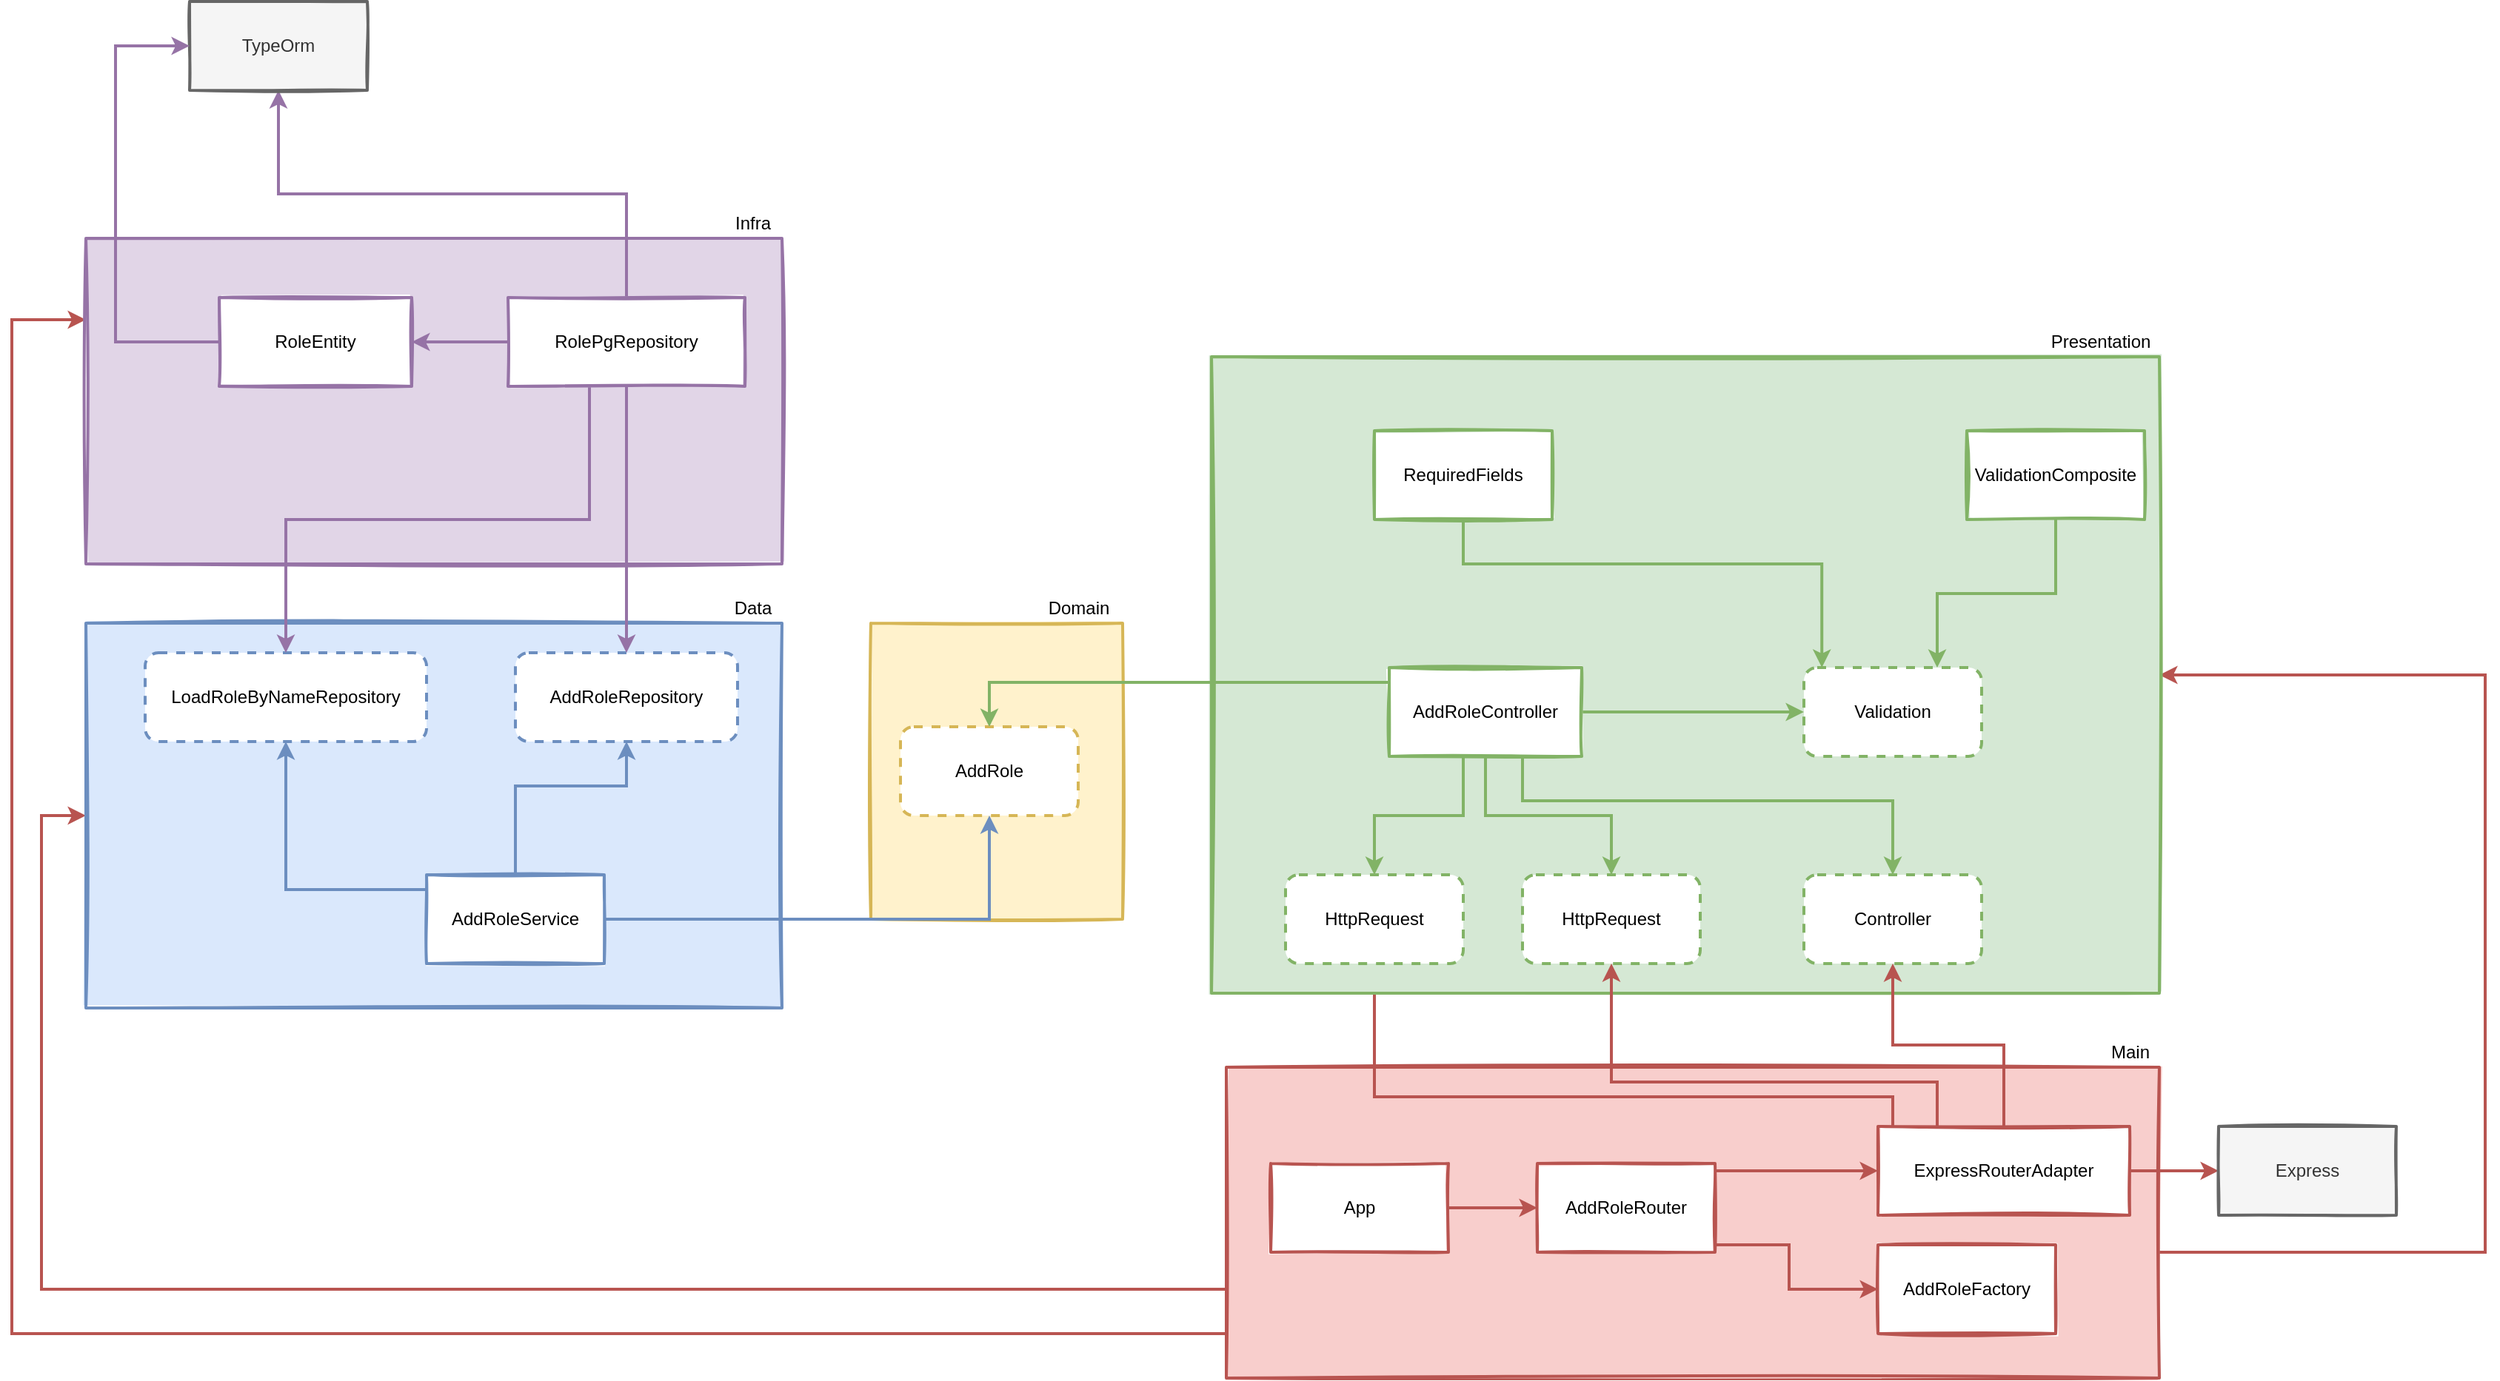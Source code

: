 <mxfile version="12.2.4" pages="1"><diagram id="0gVaaJ1LsQKX9ywpsDqI" name="Page-1"><mxGraphModel dx="1468" dy="1449" grid="1" gridSize="10" guides="1" tooltips="1" connect="1" arrows="1" fold="1" page="1" pageScale="1" pageWidth="827" pageHeight="1169" math="0" shadow="0"><root><mxCell id="0"/><mxCell id="1" parent="0"/><mxCell id="133" style="edgeStyle=orthogonalEdgeStyle;rounded=0;orthogonalLoop=1;jettySize=auto;html=1;entryX=1;entryY=0.5;entryDx=0;entryDy=0;strokeWidth=2;fillColor=#f8cecc;strokeColor=#b85450;" parent="1" source="137" target="148" edge="1"><mxGeometry relative="1" as="geometry"><Array as="points"><mxPoint x="1070" y="805"/><mxPoint x="1070" y="415"/></Array></mxGeometry></mxCell><mxCell id="135" style="edgeStyle=orthogonalEdgeStyle;rounded=0;orthogonalLoop=1;jettySize=auto;html=1;entryX=0;entryY=0.5;entryDx=0;entryDy=0;strokeWidth=2;fillColor=#f8cecc;strokeColor=#b85450;" parent="1" source="137" target="165" edge="1"><mxGeometry relative="1" as="geometry"><Array as="points"><mxPoint x="-580" y="830"/><mxPoint x="-580" y="510"/></Array></mxGeometry></mxCell><mxCell id="136" style="edgeStyle=orthogonalEdgeStyle;rounded=0;orthogonalLoop=1;jettySize=auto;html=1;entryX=0;entryY=0.25;entryDx=0;entryDy=0;strokeWidth=2;fillColor=#f8cecc;strokeColor=#b85450;" parent="1" source="137" target="175" edge="1"><mxGeometry relative="1" as="geometry"><Array as="points"><mxPoint x="-600" y="860"/><mxPoint x="-600" y="175"/></Array></mxGeometry></mxCell><mxCell id="137" value="" style="rounded=0;whiteSpace=wrap;html=1;fillColor=#f8cecc;strokeColor=#b85450;strokeWidth=2;sketch=1;fillStyle=solid;shadow=0;" parent="1" vertex="1"><mxGeometry x="220" y="680" width="630" height="210" as="geometry"/></mxCell><mxCell id="138" value="" style="edgeStyle=orthogonalEdgeStyle;rounded=0;orthogonalLoop=1;jettySize=auto;html=1;strokeWidth=2;fillColor=#f8cecc;strokeColor=#b85450;" parent="1" source="139" target="142" edge="1"><mxGeometry relative="1" as="geometry"/></mxCell><mxCell id="139" value="App" style="rounded=0;whiteSpace=wrap;html=1;sketch=1;strokeWidth=2;strokeColor=#b85450;fillColor=#FFFFFF;" parent="1" vertex="1"><mxGeometry x="250" y="745" width="120" height="60" as="geometry"/></mxCell><mxCell id="140" value="" style="edgeStyle=orthogonalEdgeStyle;rounded=0;orthogonalLoop=1;jettySize=auto;html=1;strokeWidth=2;fillColor=#f8cecc;strokeColor=#b85450;" parent="1" source="142" target="145" edge="1"><mxGeometry relative="1" as="geometry"><Array as="points"><mxPoint x="630" y="750"/><mxPoint x="630" y="750"/></Array></mxGeometry></mxCell><mxCell id="141" style="edgeStyle=orthogonalEdgeStyle;rounded=0;orthogonalLoop=1;jettySize=auto;html=1;entryX=0;entryY=0.5;entryDx=0;entryDy=0;strokeWidth=2;fillColor=#f8cecc;strokeColor=#b85450;" parent="1" source="142" target="146" edge="1"><mxGeometry relative="1" as="geometry"><Array as="points"><mxPoint x="600" y="800"/><mxPoint x="600" y="830"/></Array></mxGeometry></mxCell><mxCell id="142" value="AddRoleRouter" style="rounded=0;whiteSpace=wrap;html=1;sketch=1;strokeWidth=2;strokeColor=#b85450;fillColor=#FFFFFF;shadow=0;glass=0;" parent="1" vertex="1"><mxGeometry x="430" y="745" width="120" height="60" as="geometry"/></mxCell><mxCell id="143" style="edgeStyle=orthogonalEdgeStyle;rounded=0;orthogonalLoop=1;jettySize=auto;html=1;strokeWidth=2;fillColor=#f8cecc;strokeColor=#b85450;" parent="1" source="145" target="154" edge="1"><mxGeometry relative="1" as="geometry"><Array as="points"><mxPoint x="670" y="700"/><mxPoint x="320" y="700"/></Array></mxGeometry></mxCell><mxCell id="144" style="edgeStyle=orthogonalEdgeStyle;rounded=0;orthogonalLoop=1;jettySize=auto;html=1;entryX=0;entryY=0.5;entryDx=0;entryDy=0;strokeWidth=2;fillColor=#f8cecc;strokeColor=#b85450;" parent="1" source="145" target="159" edge="1"><mxGeometry relative="1" as="geometry"/></mxCell><mxCell id="145" value="ExpressRouterAdapter" style="rounded=0;whiteSpace=wrap;html=1;sketch=1;strokeWidth=2;strokeColor=#b85450;fillColor=#FFFFFF;shadow=0;glass=0;" parent="1" vertex="1"><mxGeometry x="660" y="720" width="170" height="60" as="geometry"/></mxCell><mxCell id="146" value="AddRoleFactory" style="rounded=0;whiteSpace=wrap;html=1;shadow=0;glass=0;sketch=1;strokeWidth=2;strokeColor=#b85450;fillColor=#FFFFFF;" parent="1" vertex="1"><mxGeometry x="660" y="800" width="120" height="60" as="geometry"/></mxCell><mxCell id="147" value="Main" style="text;html=1;align=center;verticalAlign=middle;resizable=0;points=[];autosize=1;" parent="1" vertex="1"><mxGeometry x="810" y="660" width="40" height="20" as="geometry"/></mxCell><mxCell id="148" value="" style="rounded=0;whiteSpace=wrap;html=1;shadow=0;glass=0;sketch=1;strokeWidth=2;fillColor=#d5e8d4;strokeColor=#82b366;fillStyle=solid;" parent="1" vertex="1"><mxGeometry x="210" y="200" width="640" height="430" as="geometry"/></mxCell><mxCell id="149" value="" style="edgeStyle=orthogonalEdgeStyle;rounded=0;orthogonalLoop=1;jettySize=auto;html=1;strokeWidth=2;fillColor=#d5e8d4;strokeColor=#82b366;" parent="1" source="153" target="154" edge="1"><mxGeometry relative="1" as="geometry"><Array as="points"><mxPoint x="380" y="510"/><mxPoint x="320" y="510"/></Array></mxGeometry></mxCell><mxCell id="150" style="edgeStyle=orthogonalEdgeStyle;rounded=0;orthogonalLoop=1;jettySize=auto;html=1;entryX=0.5;entryY=0;entryDx=0;entryDy=0;strokeWidth=2;fillColor=#d5e8d4;strokeColor=#82b366;" parent="1" source="153" target="155" edge="1"><mxGeometry relative="1" as="geometry"/></mxCell><mxCell id="151" style="edgeStyle=orthogonalEdgeStyle;rounded=0;orthogonalLoop=1;jettySize=auto;html=1;strokeWidth=2;fillColor=#d5e8d4;strokeColor=#82b366;" parent="1" source="153" target="156" edge="1"><mxGeometry relative="1" as="geometry"><Array as="points"><mxPoint x="420" y="500"/><mxPoint x="670" y="500"/></Array></mxGeometry></mxCell><mxCell id="152" style="edgeStyle=orthogonalEdgeStyle;rounded=0;orthogonalLoop=1;jettySize=auto;html=1;strokeWidth=2;fillColor=#d5e8d4;strokeColor=#82b366;" parent="1" source="153" target="187" edge="1"><mxGeometry relative="1" as="geometry"/></mxCell><mxCell id="153" value="AddRoleController" style="rounded=0;whiteSpace=wrap;html=1;shadow=0;glass=0;sketch=1;strokeWidth=2;strokeColor=#82b366;fillColor=#FFFFFF;" parent="1" vertex="1"><mxGeometry x="330" y="410" width="130" height="60" as="geometry"/></mxCell><mxCell id="154" value="HttpRequest" style="rounded=1;whiteSpace=wrap;html=1;shadow=0;glass=0;sketch=0;strokeWidth=2;strokeColor=#82b366;fillColor=#FFFFFF;dashed=1;" parent="1" vertex="1"><mxGeometry x="260" y="550" width="120" height="60" as="geometry"/></mxCell><mxCell id="155" value="HttpRequest" style="rounded=1;whiteSpace=wrap;html=1;shadow=0;glass=0;sketch=0;strokeWidth=2;strokeColor=#82b366;fillColor=#FFFFFF;dashed=1;" parent="1" vertex="1"><mxGeometry x="420" y="550" width="120" height="60" as="geometry"/></mxCell><mxCell id="156" value="Controller" style="rounded=1;whiteSpace=wrap;html=1;shadow=0;glass=0;sketch=0;strokeWidth=2;strokeColor=#82b366;fillColor=#FFFFFF;dashed=1;" parent="1" vertex="1"><mxGeometry x="610" y="550" width="120" height="60" as="geometry"/></mxCell><mxCell id="157" style="edgeStyle=orthogonalEdgeStyle;rounded=0;orthogonalLoop=1;jettySize=auto;html=1;strokeWidth=2;fillColor=#f8cecc;strokeColor=#b85450;" parent="1" source="145" target="155" edge="1"><mxGeometry relative="1" as="geometry"><Array as="points"><mxPoint x="700" y="690"/><mxPoint x="480" y="690"/></Array></mxGeometry></mxCell><mxCell id="158" style="edgeStyle=orthogonalEdgeStyle;rounded=0;orthogonalLoop=1;jettySize=auto;html=1;strokeWidth=2;fillColor=#f8cecc;strokeColor=#b85450;" parent="1" source="145" target="156" edge="1"><mxGeometry relative="1" as="geometry"/></mxCell><mxCell id="159" value="Express" style="rounded=0;whiteSpace=wrap;html=1;sketch=1;strokeWidth=2;strokeColor=#666666;fillColor=#f5f5f5;shadow=0;glass=0;fontColor=#333333;fillStyle=solid;" parent="1" vertex="1"><mxGeometry x="890" y="720" width="120" height="60" as="geometry"/></mxCell><mxCell id="160" value="" style="rounded=0;whiteSpace=wrap;html=1;shadow=0;glass=0;sketch=1;strokeWidth=2;fillColor=#fff2cc;strokeColor=#d6b656;fillStyle=solid;" parent="1" vertex="1"><mxGeometry x="-20" y="380" width="170" height="200" as="geometry"/></mxCell><mxCell id="161" value="AddRole" style="rounded=1;whiteSpace=wrap;html=1;shadow=0;glass=0;sketch=0;strokeWidth=2;strokeColor=#d6b656;fillColor=#FFFFFF;dashed=1;" parent="1" vertex="1"><mxGeometry y="450" width="120" height="60" as="geometry"/></mxCell><mxCell id="162" style="edgeStyle=orthogonalEdgeStyle;rounded=0;orthogonalLoop=1;jettySize=auto;html=1;entryX=0.5;entryY=0;entryDx=0;entryDy=0;strokeWidth=2;fillColor=#d5e8d4;strokeColor=#82b366;" parent="1" source="153" target="161" edge="1"><mxGeometry relative="1" as="geometry"><Array as="points"><mxPoint x="60" y="420"/></Array></mxGeometry></mxCell><mxCell id="163" value="Domain" style="text;html=1;align=center;verticalAlign=middle;resizable=0;points=[];autosize=1;" parent="1" vertex="1"><mxGeometry x="90" y="360" width="60" height="20" as="geometry"/></mxCell><mxCell id="164" value="Presentation" style="text;html=1;align=center;verticalAlign=middle;resizable=0;points=[];autosize=1;" parent="1" vertex="1"><mxGeometry x="770" y="180" width="80" height="20" as="geometry"/></mxCell><mxCell id="165" value="" style="rounded=0;whiteSpace=wrap;html=1;shadow=0;glass=0;sketch=1;strokeWidth=2;fillColor=#dae8fc;strokeColor=#6c8ebf;fillStyle=solid;" parent="1" vertex="1"><mxGeometry x="-550" y="380" width="470" height="260" as="geometry"/></mxCell><mxCell id="166" style="edgeStyle=orthogonalEdgeStyle;rounded=0;orthogonalLoop=1;jettySize=auto;html=1;strokeWidth=2;fillColor=#dae8fc;strokeColor=#6c8ebf;" parent="1" source="170" target="161" edge="1"><mxGeometry relative="1" as="geometry"><Array as="points"><mxPoint x="60" y="580"/></Array></mxGeometry></mxCell><mxCell id="167" style="edgeStyle=orthogonalEdgeStyle;rounded=0;orthogonalLoop=1;jettySize=auto;html=1;strokeWidth=2;fillColor=#dae8fc;strokeColor=#6c8ebf;" parent="1" source="170" target="172" edge="1"><mxGeometry relative="1" as="geometry"><Array as="points"><mxPoint x="-260" y="490"/><mxPoint x="-185" y="490"/></Array></mxGeometry></mxCell><mxCell id="169" style="edgeStyle=orthogonalEdgeStyle;rounded=0;orthogonalLoop=1;jettySize=auto;html=1;entryX=0.5;entryY=1;entryDx=0;entryDy=0;strokeWidth=2;fillColor=#dae8fc;strokeColor=#6c8ebf;" parent="1" source="170" target="173" edge="1"><mxGeometry relative="1" as="geometry"><Array as="points"><mxPoint x="-415" y="560"/></Array></mxGeometry></mxCell><mxCell id="170" value="AddRoleService" style="rounded=0;whiteSpace=wrap;html=1;shadow=0;glass=0;sketch=1;strokeWidth=2;strokeColor=#6c8ebf;fillColor=#FFFFFF;" parent="1" vertex="1"><mxGeometry x="-320" y="550" width="120" height="60" as="geometry"/></mxCell><mxCell id="172" value="AddRoleRepository" style="rounded=1;whiteSpace=wrap;html=1;shadow=0;glass=0;sketch=0;strokeWidth=2;strokeColor=#6c8ebf;fillColor=#FFFFFF;dashed=1;" parent="1" vertex="1"><mxGeometry x="-260" y="400" width="150" height="60" as="geometry"/></mxCell><mxCell id="173" value="LoadRoleByNameRepository" style="rounded=1;whiteSpace=wrap;html=1;shadow=0;glass=0;sketch=0;strokeWidth=2;strokeColor=#6c8ebf;fillColor=#FFFFFF;dashed=1;" parent="1" vertex="1"><mxGeometry x="-510" y="400" width="190" height="60" as="geometry"/></mxCell><mxCell id="174" value="Data" style="text;html=1;align=center;verticalAlign=middle;resizable=0;points=[];autosize=1;" parent="1" vertex="1"><mxGeometry x="-120" y="360" width="40" height="20" as="geometry"/></mxCell><mxCell id="175" value="" style="rounded=0;whiteSpace=wrap;html=1;shadow=0;glass=0;sketch=1;strokeWidth=2;fillColor=#e1d5e7;strokeColor=#9673a6;fillStyle=solid;" parent="1" vertex="1"><mxGeometry x="-550" y="120" width="470" height="220" as="geometry"/></mxCell><mxCell id="179" style="edgeStyle=orthogonalEdgeStyle;rounded=0;orthogonalLoop=1;jettySize=auto;html=1;strokeWidth=2;fillColor=#e1d5e7;strokeColor=#9673a6;" parent="1" source="183" target="172" edge="1"><mxGeometry relative="1" as="geometry"><Array as="points"><mxPoint x="-180" y="180"/></Array></mxGeometry></mxCell><mxCell id="180" style="edgeStyle=orthogonalEdgeStyle;rounded=0;orthogonalLoop=1;jettySize=auto;html=1;strokeWidth=2;fillColor=#e1d5e7;strokeColor=#9673a6;" parent="1" source="183" target="173" edge="1"><mxGeometry relative="1" as="geometry"><Array as="points"><mxPoint x="-210" y="310"/><mxPoint x="-415" y="310"/></Array></mxGeometry></mxCell><mxCell id="181" style="edgeStyle=orthogonalEdgeStyle;rounded=0;orthogonalLoop=1;jettySize=auto;html=1;entryX=0.5;entryY=1;entryDx=0;entryDy=0;strokeWidth=2;fillColor=#e1d5e7;strokeColor=#9673a6;" parent="1" source="183" target="185" edge="1"><mxGeometry relative="1" as="geometry"><Array as="points"><mxPoint x="-185" y="90"/><mxPoint x="-420" y="90"/></Array></mxGeometry></mxCell><mxCell id="182" style="edgeStyle=orthogonalEdgeStyle;rounded=0;orthogonalLoop=1;jettySize=auto;html=1;strokeWidth=2;fillColor=#e1d5e7;strokeColor=#9673a6;" parent="1" source="183" target="197" edge="1"><mxGeometry relative="1" as="geometry"><Array as="points"><mxPoint x="-390" y="190"/><mxPoint x="-390" y="190"/></Array></mxGeometry></mxCell><mxCell id="183" value="RolePgRepository" style="rounded=0;whiteSpace=wrap;html=1;shadow=0;glass=0;sketch=1;strokeWidth=2;strokeColor=#9673a6;fillColor=#FFFFFF;" parent="1" vertex="1"><mxGeometry x="-265" y="160" width="160" height="60" as="geometry"/></mxCell><mxCell id="185" value="TypeOrm" style="rounded=0;whiteSpace=wrap;html=1;shadow=0;glass=0;sketch=1;strokeWidth=2;fillColor=#f5f5f5;strokeColor=#666666;fontColor=#333333;fillStyle=solid;" parent="1" vertex="1"><mxGeometry x="-480" y="-40" width="120" height="60" as="geometry"/></mxCell><mxCell id="186" value="Infra" style="text;html=1;align=center;verticalAlign=middle;resizable=0;points=[];autosize=1;" parent="1" vertex="1"><mxGeometry x="-120" y="100" width="40" height="20" as="geometry"/></mxCell><mxCell id="187" value="Validation" style="rounded=1;whiteSpace=wrap;html=1;shadow=0;glass=0;sketch=0;strokeWidth=2;strokeColor=#82b366;fillColor=#FFFFFF;dashed=1;" parent="1" vertex="1"><mxGeometry x="610" y="410" width="120" height="60" as="geometry"/></mxCell><mxCell id="188" style="edgeStyle=orthogonalEdgeStyle;rounded=0;orthogonalLoop=1;jettySize=auto;html=1;entryX=0.101;entryY=-0.001;entryDx=0;entryDy=0;entryPerimeter=0;fillColor=#d5e8d4;strokeColor=#82b366;strokeWidth=2;" parent="1" source="189" target="187" edge="1"><mxGeometry relative="1" as="geometry"><Array as="points"><mxPoint x="380" y="340"/><mxPoint x="622" y="340"/></Array></mxGeometry></mxCell><mxCell id="189" value="RequiredFields" style="rounded=0;whiteSpace=wrap;html=1;shadow=0;glass=0;sketch=1;strokeWidth=2;strokeColor=#82b366;fillColor=#FFFFFF;" parent="1" vertex="1"><mxGeometry x="320" y="250" width="120" height="60" as="geometry"/></mxCell><mxCell id="190" style="edgeStyle=orthogonalEdgeStyle;rounded=0;orthogonalLoop=1;jettySize=auto;html=1;entryX=0.75;entryY=0;entryDx=0;entryDy=0;strokeWidth=2;fillColor=#d5e8d4;strokeColor=#82b366;" parent="1" source="191" target="187" edge="1"><mxGeometry relative="1" as="geometry"/></mxCell><mxCell id="191" value="ValidationComposite" style="rounded=0;whiteSpace=wrap;html=1;shadow=0;glass=0;sketch=1;strokeWidth=2;strokeColor=#82b366;fillColor=#FFFFFF;" parent="1" vertex="1"><mxGeometry x="720" y="250" width="120" height="60" as="geometry"/></mxCell><mxCell id="196" style="edgeStyle=orthogonalEdgeStyle;rounded=0;orthogonalLoop=1;jettySize=auto;html=1;entryX=0;entryY=0.5;entryDx=0;entryDy=0;strokeWidth=2;fillColor=#e1d5e7;strokeColor=#9673a6;" parent="1" source="197" target="185" edge="1"><mxGeometry relative="1" as="geometry"><Array as="points"><mxPoint x="-530" y="190"/><mxPoint x="-530" y="-10"/></Array></mxGeometry></mxCell><mxCell id="197" value="RoleEntity" style="rounded=0;whiteSpace=wrap;html=1;shadow=0;glass=0;sketch=1;strokeWidth=2;strokeColor=#9673a6;fillColor=#FFFFFF;" parent="1" vertex="1"><mxGeometry x="-460" y="160" width="130" height="60" as="geometry"/></mxCell></root></mxGraphModel></diagram></mxfile>
